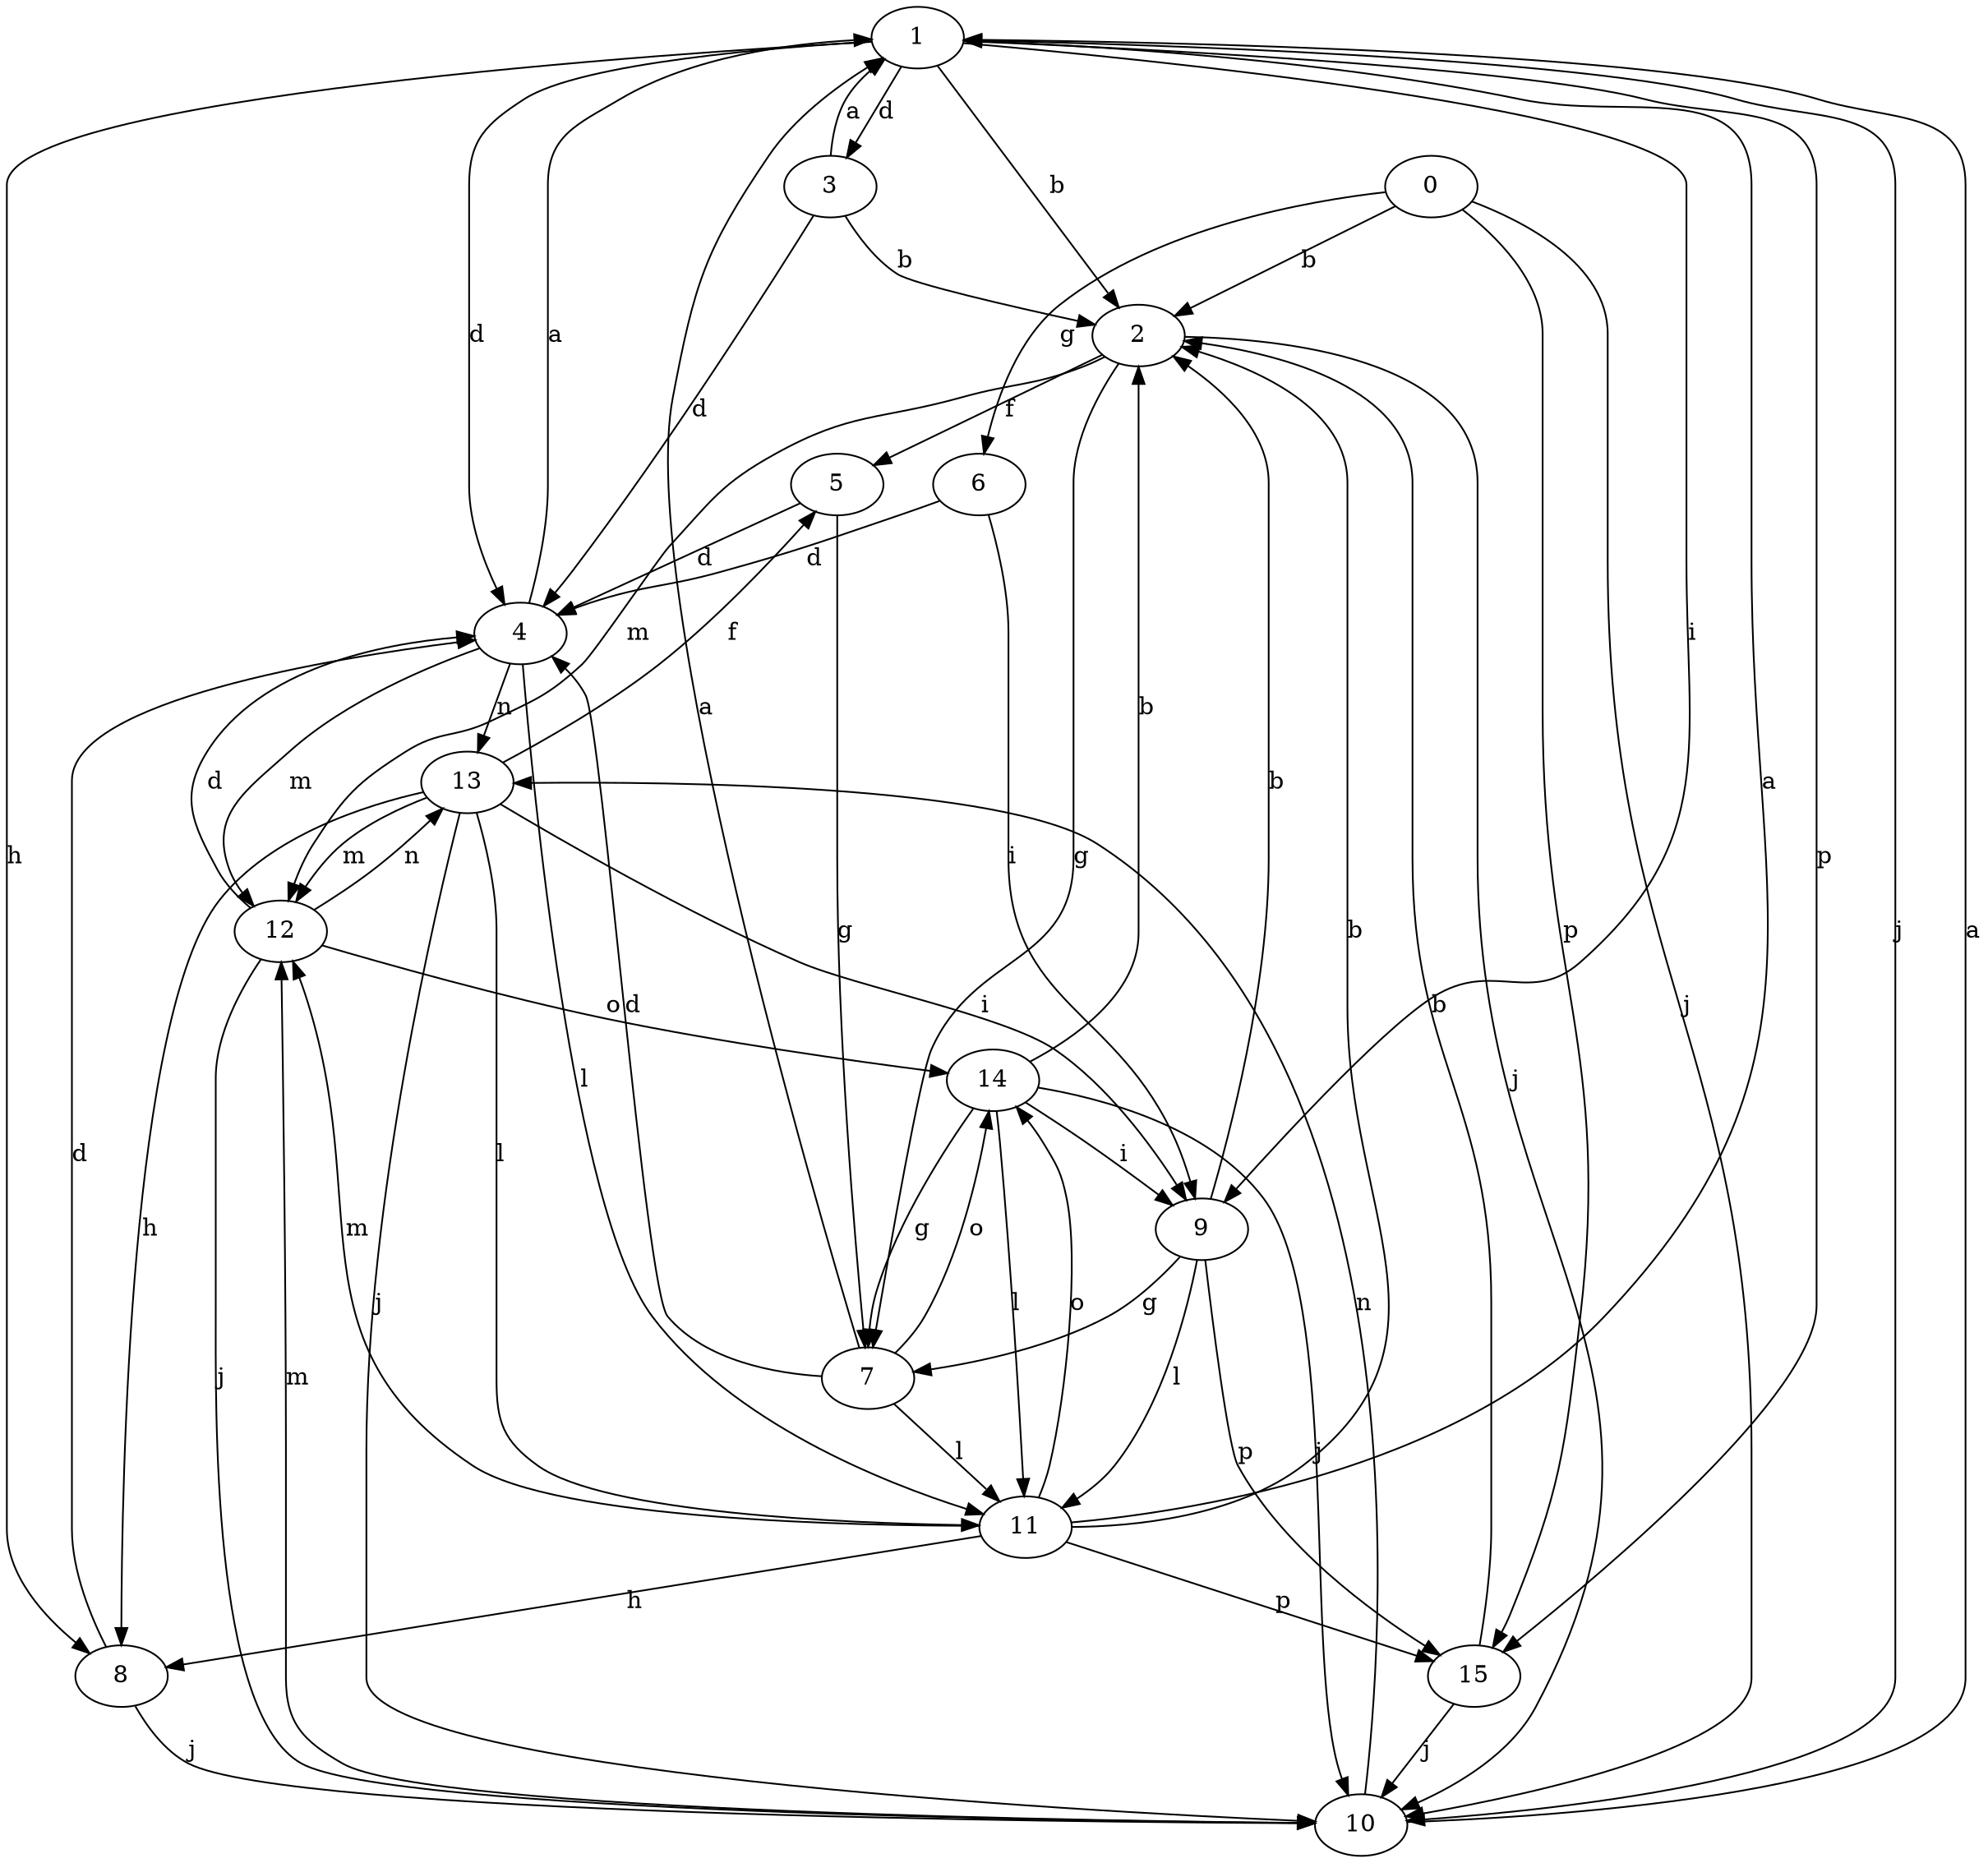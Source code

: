strict digraph  {
1;
2;
3;
4;
0;
5;
6;
7;
8;
9;
10;
11;
12;
13;
14;
15;
1 -> 2  [label=b];
1 -> 3  [label=d];
1 -> 4  [label=d];
1 -> 8  [label=h];
1 -> 9  [label=i];
1 -> 10  [label=j];
1 -> 15  [label=p];
2 -> 5  [label=f];
2 -> 7  [label=g];
2 -> 10  [label=j];
2 -> 12  [label=m];
3 -> 1  [label=a];
3 -> 2  [label=b];
3 -> 4  [label=d];
4 -> 1  [label=a];
4 -> 11  [label=l];
4 -> 12  [label=m];
4 -> 13  [label=n];
0 -> 2  [label=b];
0 -> 6  [label=g];
0 -> 10  [label=j];
0 -> 15  [label=p];
5 -> 4  [label=d];
5 -> 7  [label=g];
6 -> 4  [label=d];
6 -> 9  [label=i];
7 -> 1  [label=a];
7 -> 4  [label=d];
7 -> 11  [label=l];
7 -> 14  [label=o];
8 -> 4  [label=d];
8 -> 10  [label=j];
9 -> 2  [label=b];
9 -> 7  [label=g];
9 -> 11  [label=l];
9 -> 15  [label=p];
10 -> 1  [label=a];
10 -> 12  [label=m];
10 -> 13  [label=n];
11 -> 1  [label=a];
11 -> 2  [label=b];
11 -> 8  [label=h];
11 -> 12  [label=m];
11 -> 14  [label=o];
11 -> 15  [label=p];
12 -> 4  [label=d];
12 -> 10  [label=j];
12 -> 13  [label=n];
12 -> 14  [label=o];
13 -> 5  [label=f];
13 -> 8  [label=h];
13 -> 9  [label=i];
13 -> 10  [label=j];
13 -> 11  [label=l];
13 -> 12  [label=m];
14 -> 2  [label=b];
14 -> 7  [label=g];
14 -> 9  [label=i];
14 -> 10  [label=j];
14 -> 11  [label=l];
15 -> 2  [label=b];
15 -> 10  [label=j];
}
